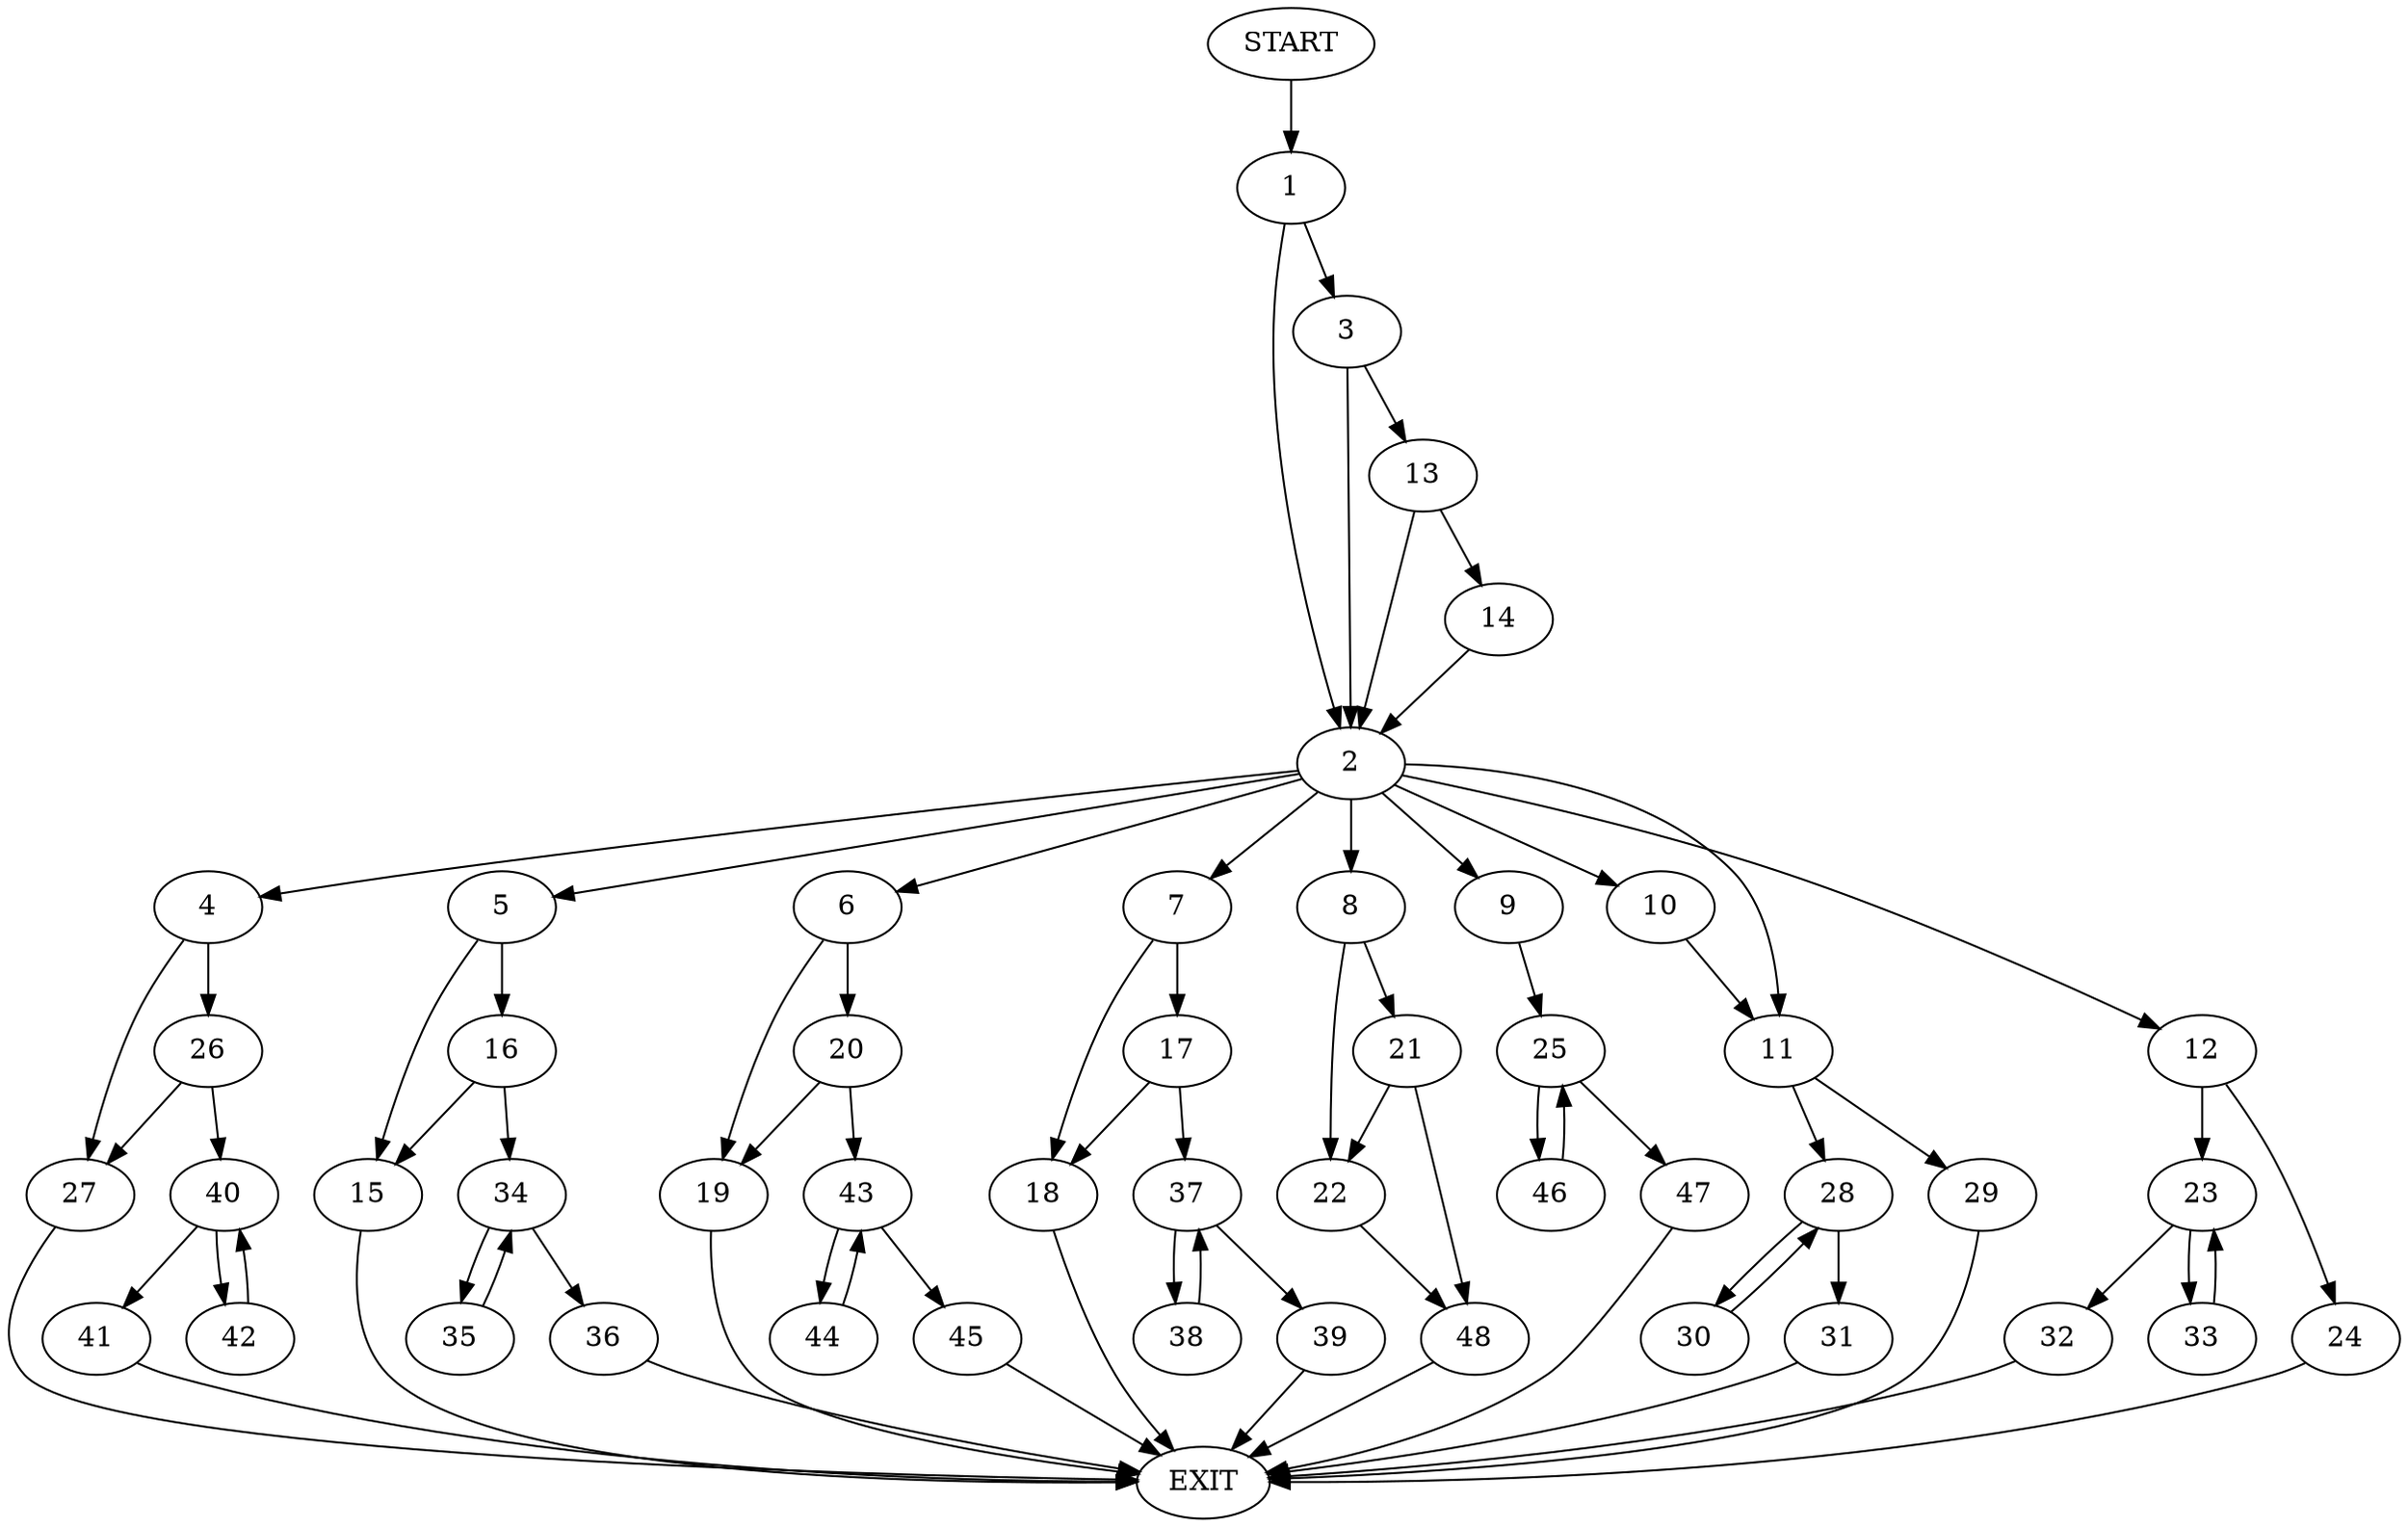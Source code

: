 digraph {
0 [label="START"]
49 [label="EXIT"]
0 -> 1
1 -> 2
1 -> 3
2 -> 4
2 -> 5
2 -> 6
2 -> 7
2 -> 8
2 -> 9
2 -> 10
2 -> 11
2 -> 12
3 -> 13
3 -> 2
13 -> 2
13 -> 14
14 -> 2
5 -> 15
5 -> 16
7 -> 17
7 -> 18
6 -> 19
6 -> 20
10 -> 11
8 -> 21
8 -> 22
12 -> 23
12 -> 24
9 -> 25
4 -> 26
4 -> 27
11 -> 28
11 -> 29
29 -> 49
28 -> 30
28 -> 31
30 -> 28
31 -> 49
24 -> 49
23 -> 32
23 -> 33
33 -> 23
32 -> 49
16 -> 15
16 -> 34
15 -> 49
34 -> 35
34 -> 36
35 -> 34
36 -> 49
17 -> 18
17 -> 37
18 -> 49
37 -> 38
37 -> 39
38 -> 37
39 -> 49
26 -> 40
26 -> 27
27 -> 49
40 -> 41
40 -> 42
41 -> 49
42 -> 40
19 -> 49
20 -> 43
20 -> 19
43 -> 44
43 -> 45
44 -> 43
45 -> 49
25 -> 46
25 -> 47
46 -> 25
47 -> 49
21 -> 48
21 -> 22
22 -> 48
48 -> 49
}
